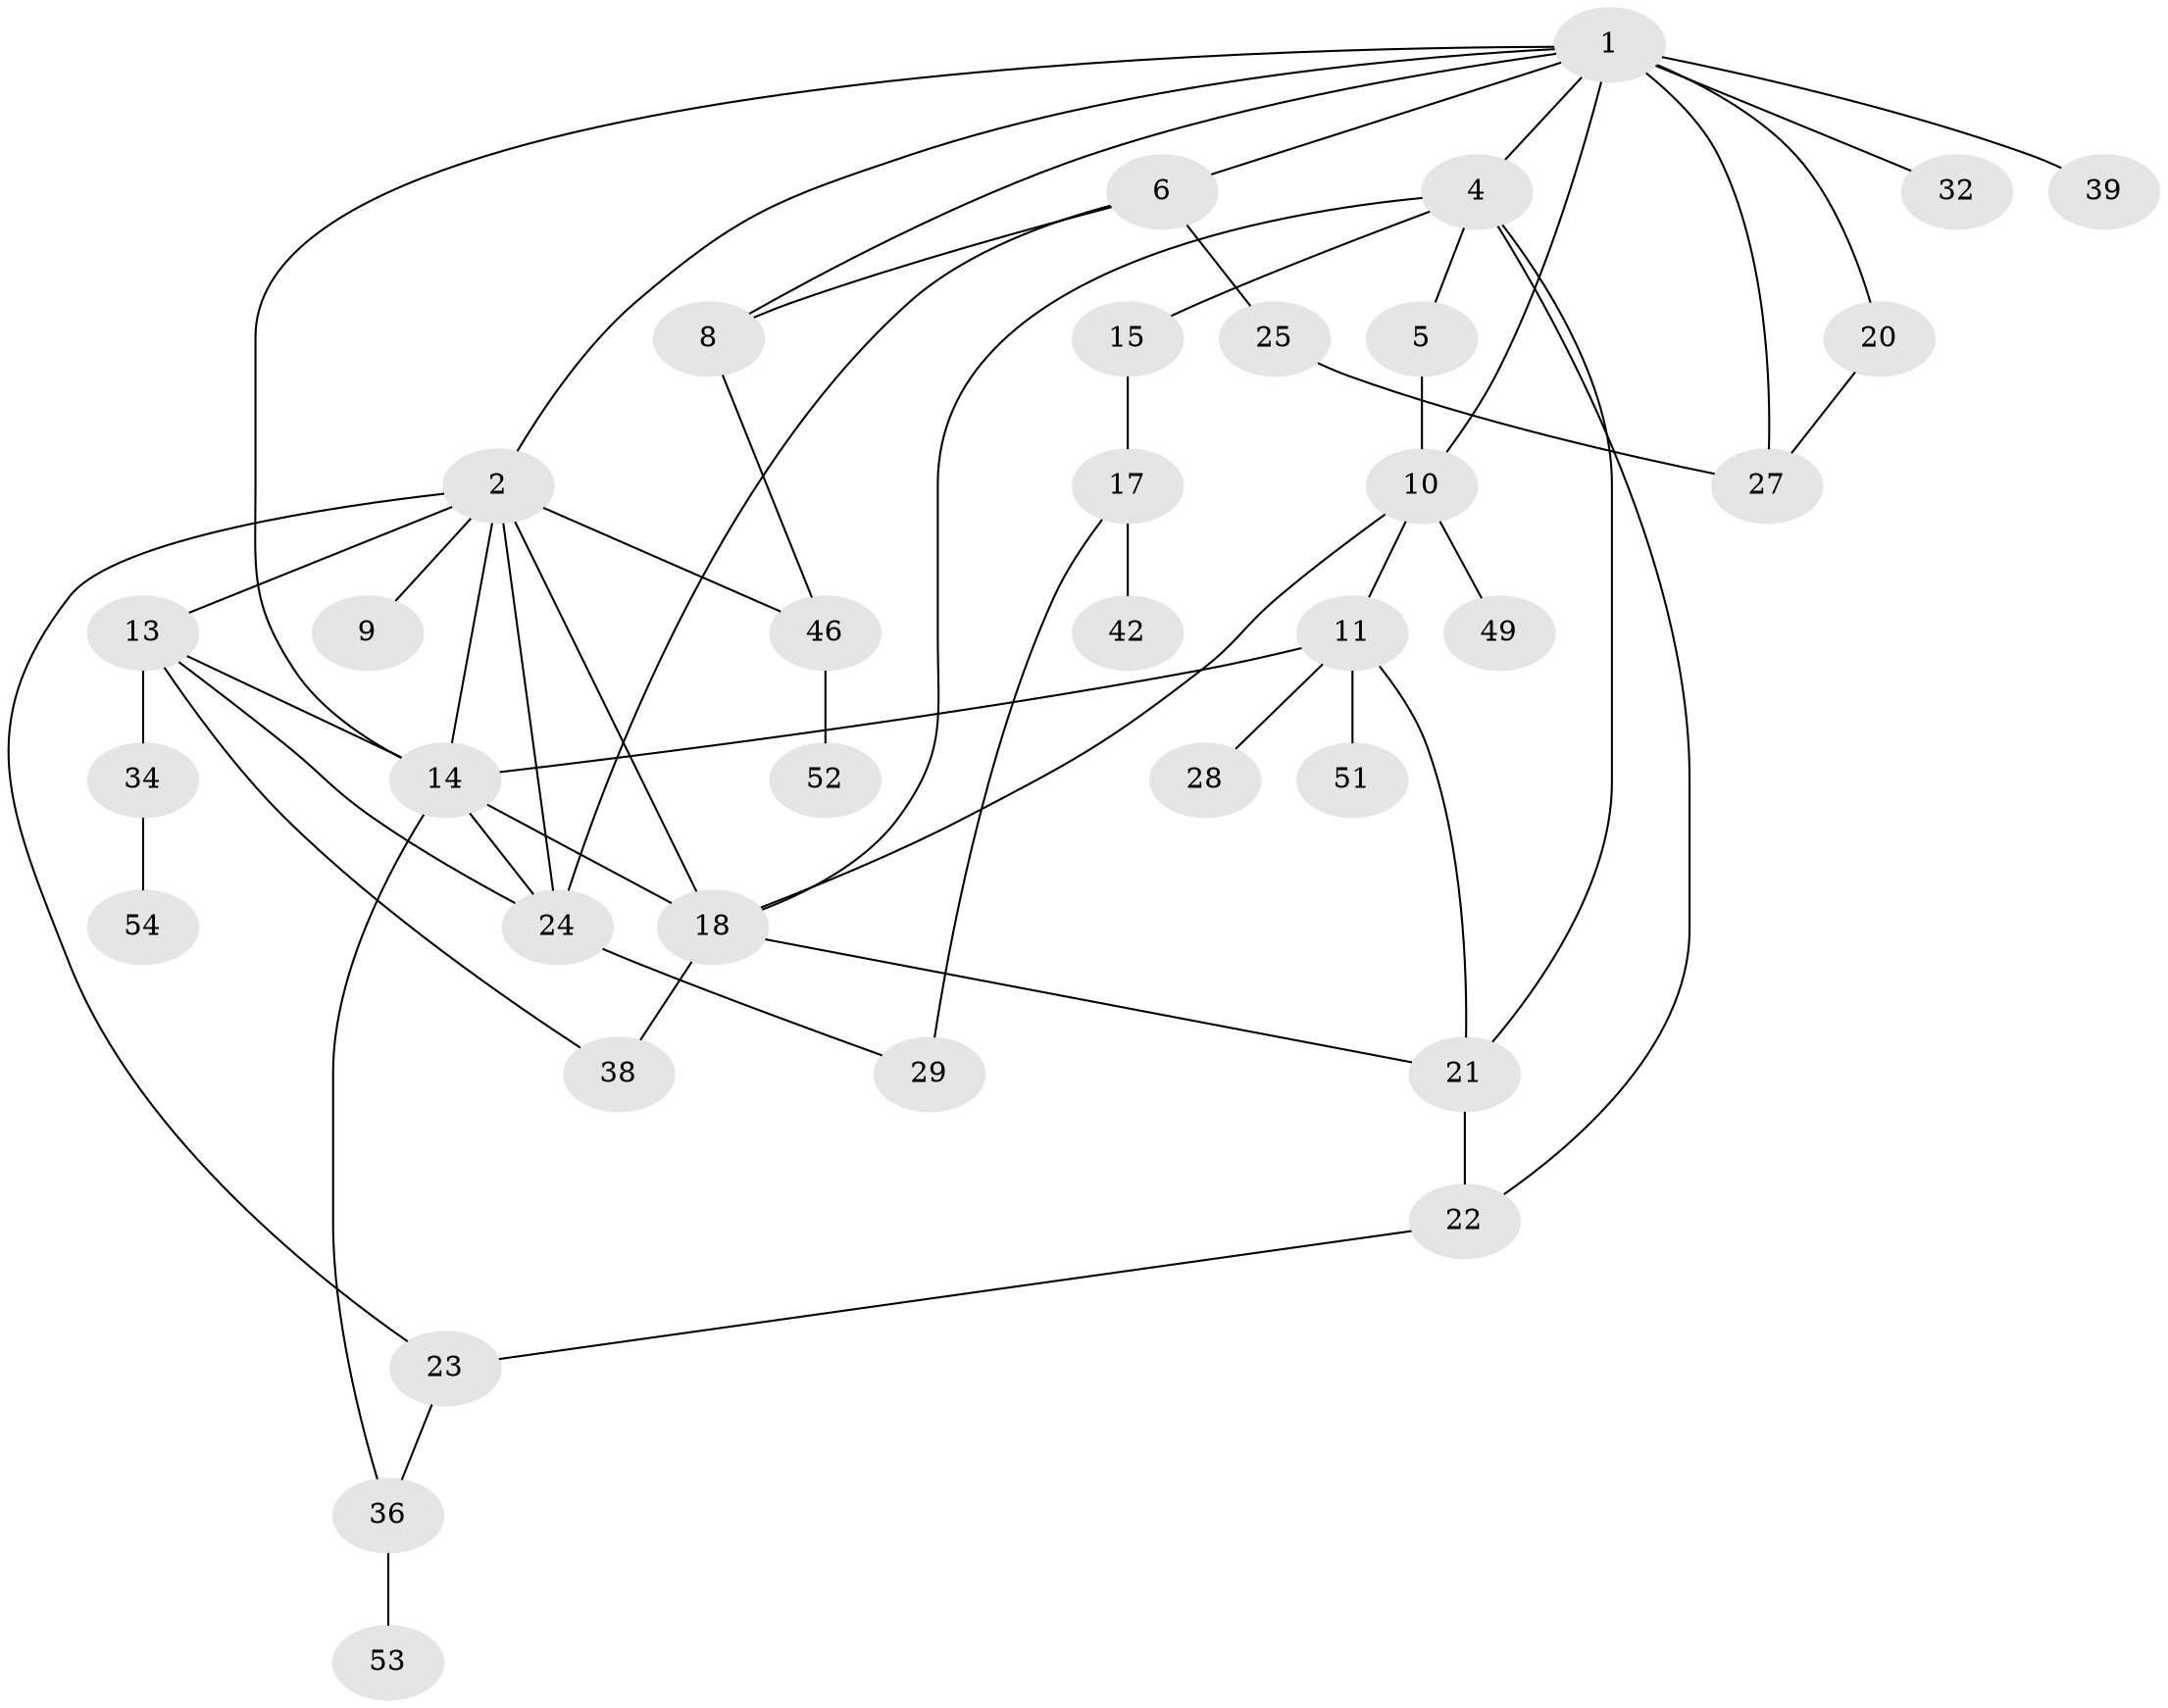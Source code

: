 // Generated by graph-tools (version 1.1) at 2025/23/03/03/25 07:23:31]
// undirected, 35 vertices, 55 edges
graph export_dot {
graph [start="1"]
  node [color=gray90,style=filled];
  1 [super="+16"];
  2 [super="+3"];
  4 [super="+7"];
  5 [super="+50"];
  6 [super="+19"];
  8 [super="+12"];
  9;
  10 [super="+41"];
  11 [super="+33"];
  13 [super="+31"];
  14 [super="+35"];
  15;
  17 [super="+45"];
  18 [super="+26"];
  20;
  21 [super="+48"];
  22;
  23 [super="+44"];
  24 [super="+37"];
  25;
  27 [super="+47"];
  28;
  29 [super="+30"];
  32 [super="+43"];
  34;
  36 [super="+40"];
  38;
  39;
  42;
  46;
  49;
  51;
  52;
  53;
  54;
  1 -- 2;
  1 -- 4;
  1 -- 6;
  1 -- 14;
  1 -- 20;
  1 -- 32;
  1 -- 27;
  1 -- 8;
  1 -- 39;
  1 -- 10;
  2 -- 18 [weight=2];
  2 -- 46;
  2 -- 9;
  2 -- 13 [weight=2];
  2 -- 23;
  2 -- 14;
  2 -- 24;
  4 -- 5;
  4 -- 15;
  4 -- 22;
  4 -- 18;
  4 -- 21;
  5 -- 10;
  6 -- 8;
  6 -- 24;
  6 -- 25;
  8 -- 46;
  10 -- 11;
  10 -- 18;
  10 -- 49;
  11 -- 21;
  11 -- 28;
  11 -- 14;
  11 -- 51;
  13 -- 38;
  13 -- 24;
  13 -- 34;
  13 -- 14;
  14 -- 36;
  14 -- 18;
  14 -- 24;
  15 -- 17;
  17 -- 29;
  17 -- 42;
  18 -- 21;
  18 -- 38;
  20 -- 27;
  21 -- 22;
  22 -- 23;
  23 -- 36;
  24 -- 29;
  25 -- 27;
  34 -- 54;
  36 -- 53;
  46 -- 52;
}
